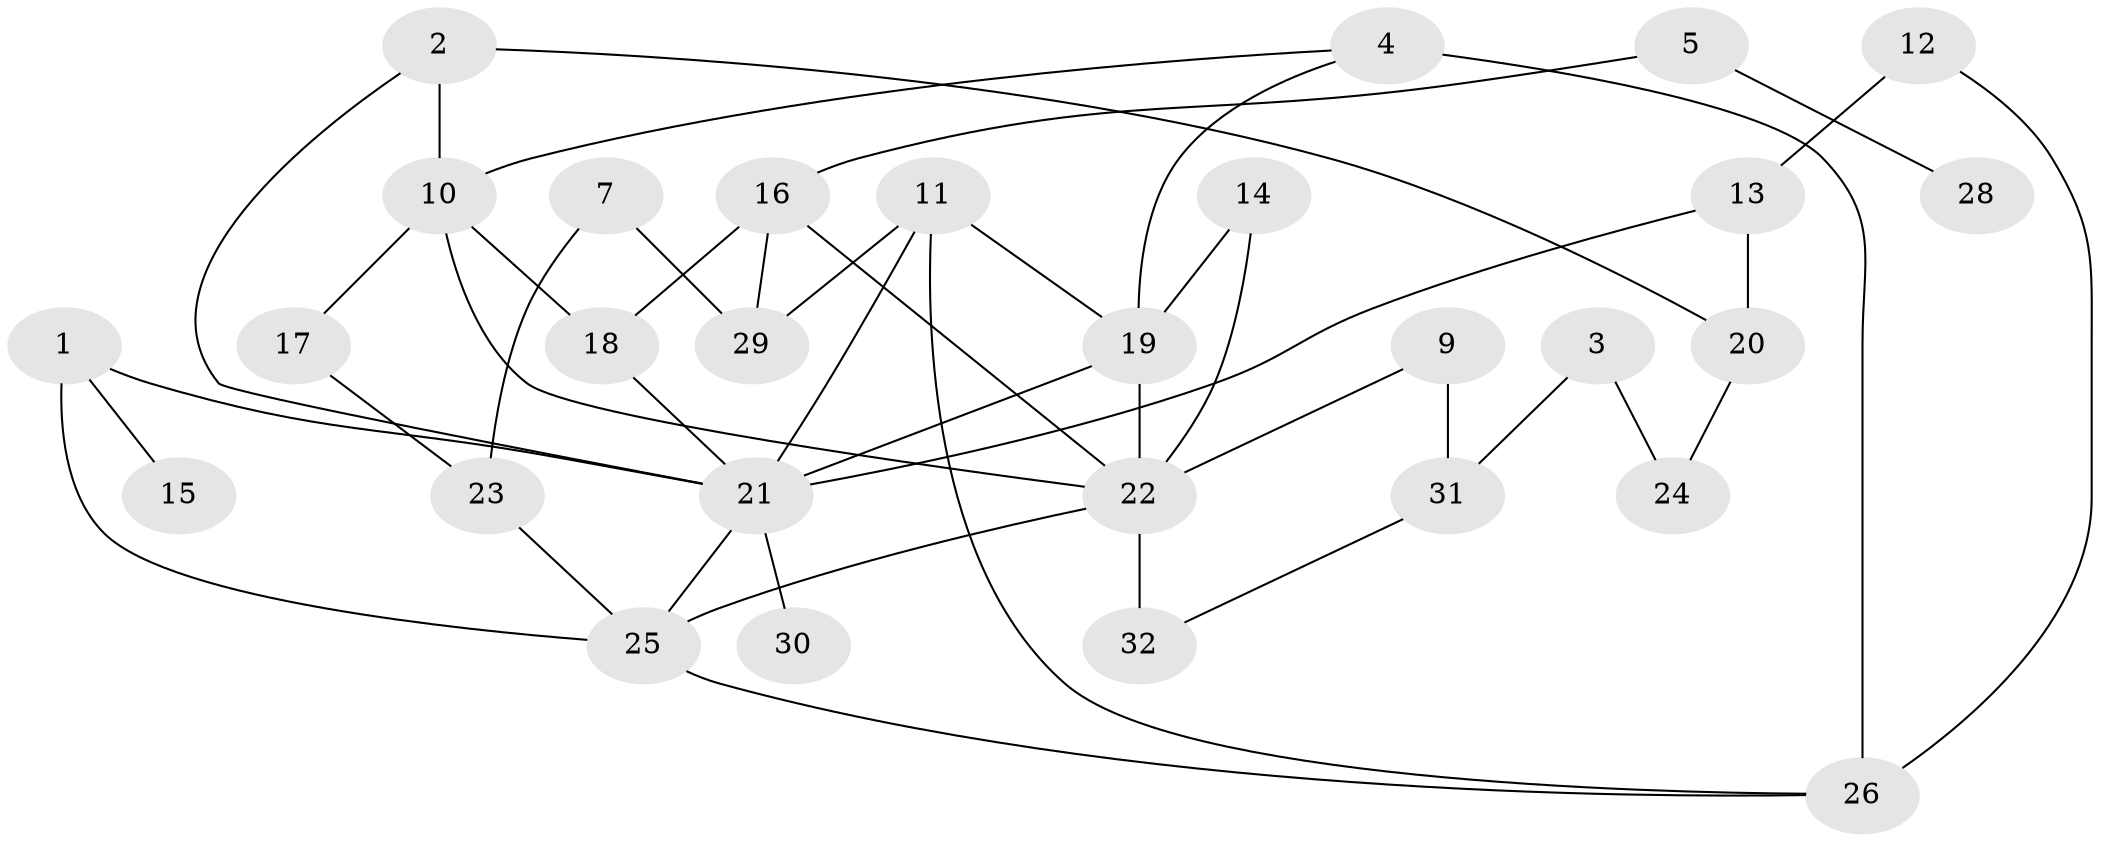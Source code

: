 // original degree distribution, {2: 0.30158730158730157, 3: 0.2698412698412698, 4: 0.1111111111111111, 1: 0.20634920634920634, 0: 0.031746031746031744, 6: 0.015873015873015872, 7: 0.015873015873015872, 5: 0.047619047619047616}
// Generated by graph-tools (version 1.1) at 2025/00/03/09/25 03:00:53]
// undirected, 29 vertices, 45 edges
graph export_dot {
graph [start="1"]
  node [color=gray90,style=filled];
  1;
  2;
  3;
  4;
  5;
  7;
  9;
  10;
  11;
  12;
  13;
  14;
  15;
  16;
  17;
  18;
  19;
  20;
  21;
  22;
  23;
  24;
  25;
  26;
  28;
  29;
  30;
  31;
  32;
  1 -- 15 [weight=1.0];
  1 -- 21 [weight=1.0];
  1 -- 25 [weight=1.0];
  2 -- 10 [weight=1.0];
  2 -- 20 [weight=1.0];
  2 -- 21 [weight=1.0];
  3 -- 24 [weight=1.0];
  3 -- 31 [weight=1.0];
  4 -- 10 [weight=1.0];
  4 -- 19 [weight=1.0];
  4 -- 26 [weight=2.0];
  5 -- 16 [weight=1.0];
  5 -- 28 [weight=1.0];
  7 -- 23 [weight=1.0];
  7 -- 29 [weight=1.0];
  9 -- 22 [weight=1.0];
  9 -- 31 [weight=1.0];
  10 -- 17 [weight=1.0];
  10 -- 18 [weight=1.0];
  10 -- 22 [weight=1.0];
  11 -- 19 [weight=1.0];
  11 -- 21 [weight=1.0];
  11 -- 26 [weight=1.0];
  11 -- 29 [weight=1.0];
  12 -- 13 [weight=1.0];
  12 -- 26 [weight=1.0];
  13 -- 20 [weight=1.0];
  13 -- 21 [weight=1.0];
  14 -- 19 [weight=1.0];
  14 -- 22 [weight=1.0];
  16 -- 18 [weight=1.0];
  16 -- 22 [weight=1.0];
  16 -- 29 [weight=1.0];
  17 -- 23 [weight=1.0];
  18 -- 21 [weight=1.0];
  19 -- 21 [weight=1.0];
  19 -- 22 [weight=1.0];
  20 -- 24 [weight=1.0];
  21 -- 25 [weight=1.0];
  21 -- 30 [weight=1.0];
  22 -- 25 [weight=1.0];
  22 -- 32 [weight=2.0];
  23 -- 25 [weight=1.0];
  25 -- 26 [weight=1.0];
  31 -- 32 [weight=1.0];
}

